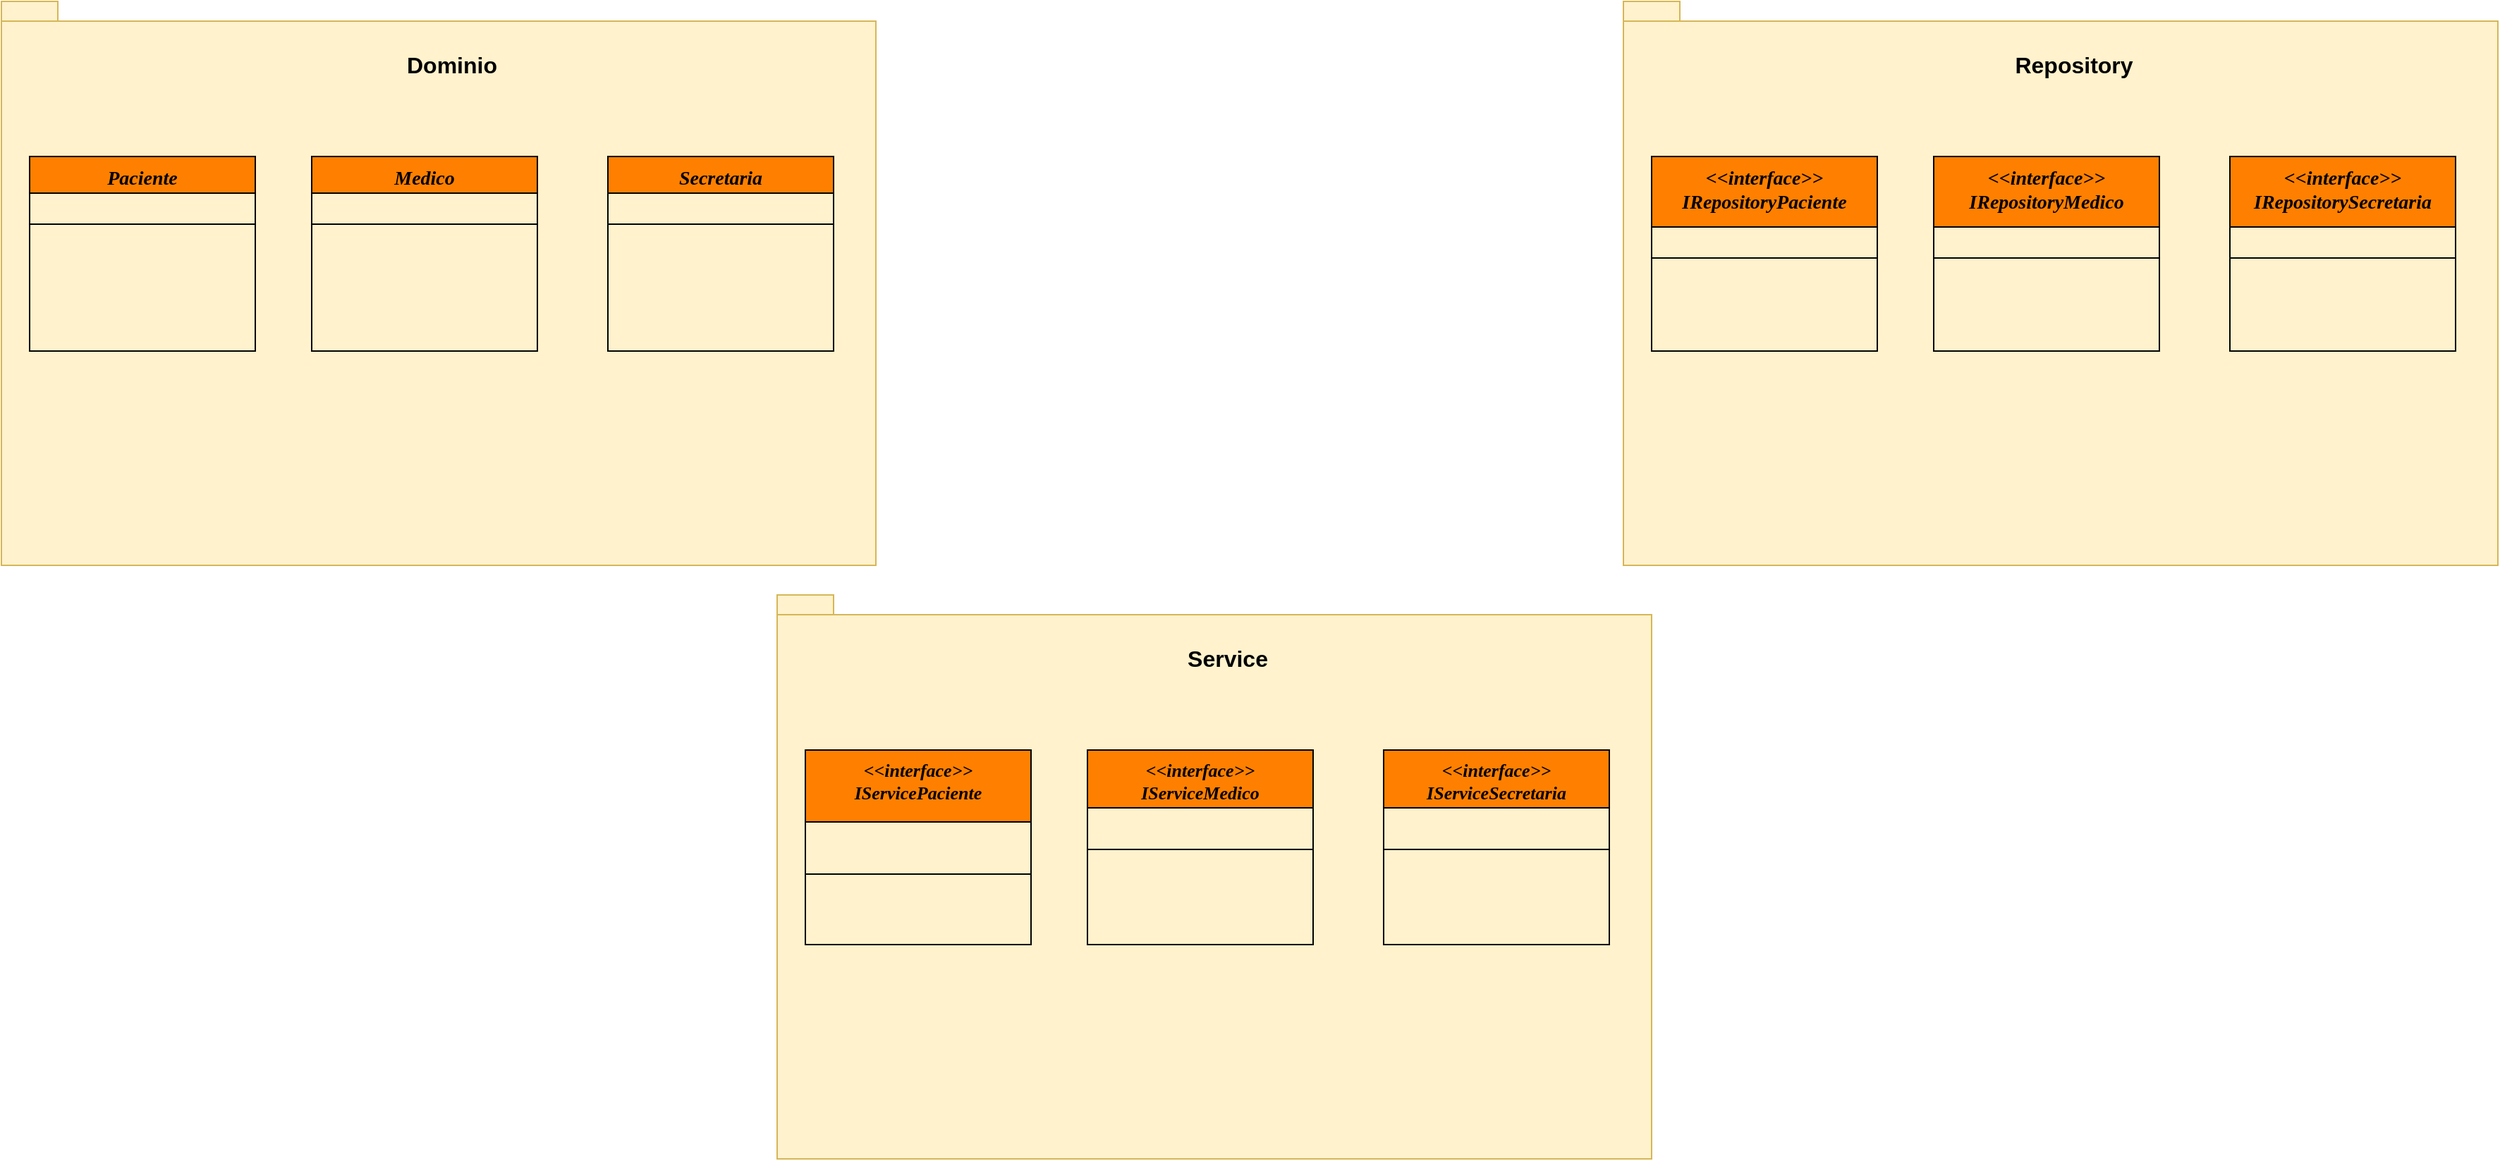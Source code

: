 <mxfile version="20.8.5" type="device"><diagram id="C5RBs43oDa-KdzZeNtuy" name="Page-1"><mxGraphModel dx="2206" dy="1175" grid="1" gridSize="10" guides="1" tooltips="1" connect="1" arrows="1" fold="1" page="1" pageScale="1" pageWidth="827" pageHeight="1169" math="0" shadow="0"><root><mxCell id="WIyWlLk6GJQsqaUBKTNV-0"/><mxCell id="WIyWlLk6GJQsqaUBKTNV-1" parent="WIyWlLk6GJQsqaUBKTNV-0"/><mxCell id="00m_JEEKS784mKchZqJ1-0" value="" style="shape=folder;fontStyle=1;spacingTop=10;tabWidth=40;tabHeight=14;tabPosition=left;html=1;fillColor=#fff2cc;strokeColor=#d6b656;" vertex="1" parent="WIyWlLk6GJQsqaUBKTNV-1"><mxGeometry x="160" y="219" width="620" height="400" as="geometry"/></mxCell><mxCell id="zkfFHV4jXpPFQw0GAbJ--0" value="Paciente" style="swimlane;fontStyle=3;align=center;verticalAlign=top;childLayout=stackLayout;horizontal=1;startSize=26;horizontalStack=0;resizeParent=1;resizeLast=0;collapsible=1;marginBottom=0;rounded=0;shadow=0;strokeWidth=1;fillColor=#FF8000;strokeColor=#000000;fontFamily=Tahoma;fontSize=14;" parent="WIyWlLk6GJQsqaUBKTNV-1" vertex="1"><mxGeometry x="180" y="329" width="160" height="138" as="geometry"><mxRectangle x="230" y="140" width="160" height="26" as="alternateBounds"/></mxGeometry></mxCell><mxCell id="zkfFHV4jXpPFQw0GAbJ--4" value="" style="line;html=1;strokeWidth=1;align=left;verticalAlign=middle;spacingTop=-1;spacingLeft=3;spacingRight=3;rotatable=0;labelPosition=right;points=[];portConstraint=eastwest;" parent="zkfFHV4jXpPFQw0GAbJ--0" vertex="1"><mxGeometry y="26" width="160" height="44" as="geometry"/></mxCell><mxCell id="00m_JEEKS784mKchZqJ1-1" value="Dominio" style="text;html=1;align=center;verticalAlign=middle;resizable=0;points=[];autosize=1;strokeColor=none;fillColor=none;fontStyle=1;fontSize=16;" vertex="1" parent="WIyWlLk6GJQsqaUBKTNV-1"><mxGeometry x="434" y="249" width="90" height="30" as="geometry"/></mxCell><mxCell id="00m_JEEKS784mKchZqJ1-2" value="Medico" style="swimlane;fontStyle=3;align=center;verticalAlign=top;childLayout=stackLayout;horizontal=1;startSize=26;horizontalStack=0;resizeParent=1;resizeLast=0;collapsible=1;marginBottom=0;rounded=0;shadow=0;strokeWidth=1;fillColor=#FF8000;strokeColor=#000000;fontFamily=Tahoma;fontSize=14;" vertex="1" parent="WIyWlLk6GJQsqaUBKTNV-1"><mxGeometry x="380" y="329" width="160" height="138" as="geometry"><mxRectangle x="230" y="140" width="160" height="26" as="alternateBounds"/></mxGeometry></mxCell><mxCell id="00m_JEEKS784mKchZqJ1-3" value="" style="line;html=1;strokeWidth=1;align=left;verticalAlign=middle;spacingTop=-1;spacingLeft=3;spacingRight=3;rotatable=0;labelPosition=right;points=[];portConstraint=eastwest;" vertex="1" parent="00m_JEEKS784mKchZqJ1-2"><mxGeometry y="26" width="160" height="44" as="geometry"/></mxCell><mxCell id="00m_JEEKS784mKchZqJ1-4" value="Secretaria" style="swimlane;fontStyle=3;align=center;verticalAlign=top;childLayout=stackLayout;horizontal=1;startSize=26;horizontalStack=0;resizeParent=1;resizeLast=0;collapsible=1;marginBottom=0;rounded=0;shadow=0;strokeWidth=1;fillColor=#FF8000;strokeColor=#000000;fontFamily=Tahoma;fontSize=14;" vertex="1" parent="WIyWlLk6GJQsqaUBKTNV-1"><mxGeometry x="590" y="329" width="160" height="138" as="geometry"><mxRectangle x="230" y="140" width="160" height="26" as="alternateBounds"/></mxGeometry></mxCell><mxCell id="00m_JEEKS784mKchZqJ1-5" value="" style="line;html=1;strokeWidth=1;align=left;verticalAlign=middle;spacingTop=-1;spacingLeft=3;spacingRight=3;rotatable=0;labelPosition=right;points=[];portConstraint=eastwest;" vertex="1" parent="00m_JEEKS784mKchZqJ1-4"><mxGeometry y="26" width="160" height="44" as="geometry"/></mxCell><mxCell id="00m_JEEKS784mKchZqJ1-6" value="" style="shape=folder;fontStyle=1;spacingTop=10;tabWidth=40;tabHeight=14;tabPosition=left;html=1;fillColor=#fff2cc;strokeColor=#d6b656;" vertex="1" parent="WIyWlLk6GJQsqaUBKTNV-1"><mxGeometry x="710" y="640" width="620" height="400" as="geometry"/></mxCell><mxCell id="00m_JEEKS784mKchZqJ1-7" value="&lt;&lt;interface&gt;&gt;&#10;IServicePaciente" style="swimlane;fontStyle=3;align=center;verticalAlign=top;childLayout=stackLayout;horizontal=1;startSize=51;horizontalStack=0;resizeParent=1;resizeLast=0;collapsible=1;marginBottom=0;rounded=0;shadow=0;strokeWidth=1;fillColor=#FF8000;strokeColor=#000000;fontFamily=Tahoma;fontSize=13;" vertex="1" parent="WIyWlLk6GJQsqaUBKTNV-1"><mxGeometry x="730" y="750" width="160" height="138" as="geometry"><mxRectangle x="230" y="140" width="160" height="26" as="alternateBounds"/></mxGeometry></mxCell><mxCell id="00m_JEEKS784mKchZqJ1-8" value="" style="line;html=1;strokeWidth=1;align=left;verticalAlign=middle;spacingTop=-1;spacingLeft=3;spacingRight=3;rotatable=0;labelPosition=right;points=[];portConstraint=eastwest;" vertex="1" parent="00m_JEEKS784mKchZqJ1-7"><mxGeometry y="51" width="160" height="74" as="geometry"/></mxCell><mxCell id="00m_JEEKS784mKchZqJ1-9" value="Service" style="text;html=1;align=center;verticalAlign=middle;resizable=0;points=[];autosize=1;strokeColor=none;fillColor=none;fontStyle=1;fontSize=16;" vertex="1" parent="WIyWlLk6GJQsqaUBKTNV-1"><mxGeometry x="989" y="670" width="80" height="30" as="geometry"/></mxCell><mxCell id="00m_JEEKS784mKchZqJ1-10" value="&lt;&lt;interface&gt;&gt;&#10;IServiceMedico" style="swimlane;fontStyle=3;align=center;verticalAlign=top;childLayout=stackLayout;horizontal=1;startSize=41;horizontalStack=0;resizeParent=1;resizeLast=0;collapsible=1;marginBottom=0;rounded=0;shadow=0;strokeWidth=1;fillColor=#FF8000;strokeColor=#000000;fontFamily=Tahoma;fontSize=13;" vertex="1" parent="WIyWlLk6GJQsqaUBKTNV-1"><mxGeometry x="930" y="750" width="160" height="138" as="geometry"><mxRectangle x="230" y="140" width="160" height="26" as="alternateBounds"/></mxGeometry></mxCell><mxCell id="00m_JEEKS784mKchZqJ1-11" value="" style="line;html=1;strokeWidth=1;align=left;verticalAlign=middle;spacingTop=-1;spacingLeft=3;spacingRight=3;rotatable=0;labelPosition=right;points=[];portConstraint=eastwest;" vertex="1" parent="00m_JEEKS784mKchZqJ1-10"><mxGeometry y="41" width="160" height="59" as="geometry"/></mxCell><mxCell id="00m_JEEKS784mKchZqJ1-12" value="&lt;&lt;interface&gt;&gt;&#10;IServiceSecretaria" style="swimlane;fontStyle=3;align=center;verticalAlign=top;childLayout=stackLayout;horizontal=1;startSize=41;horizontalStack=0;resizeParent=1;resizeLast=0;collapsible=1;marginBottom=0;rounded=0;shadow=0;strokeWidth=1;fillColor=#FF8000;strokeColor=#000000;fontFamily=Tahoma;fontSize=13;" vertex="1" parent="WIyWlLk6GJQsqaUBKTNV-1"><mxGeometry x="1140" y="750" width="160" height="138" as="geometry"><mxRectangle x="230" y="140" width="160" height="26" as="alternateBounds"/></mxGeometry></mxCell><mxCell id="00m_JEEKS784mKchZqJ1-13" value="" style="line;html=1;strokeWidth=1;align=left;verticalAlign=middle;spacingTop=-1;spacingLeft=3;spacingRight=3;rotatable=0;labelPosition=right;points=[];portConstraint=eastwest;" vertex="1" parent="00m_JEEKS784mKchZqJ1-12"><mxGeometry y="41" width="160" height="59" as="geometry"/></mxCell><mxCell id="00m_JEEKS784mKchZqJ1-14" value="" style="shape=folder;fontStyle=1;spacingTop=10;tabWidth=40;tabHeight=14;tabPosition=left;html=1;fillColor=#fff2cc;strokeColor=#d6b656;" vertex="1" parent="WIyWlLk6GJQsqaUBKTNV-1"><mxGeometry x="1310" y="219" width="620" height="400" as="geometry"/></mxCell><mxCell id="00m_JEEKS784mKchZqJ1-15" value="&lt;&lt;interface&gt;&gt;&#10;IRepositoryPaciente" style="swimlane;fontStyle=3;align=center;verticalAlign=top;childLayout=stackLayout;horizontal=1;startSize=50;horizontalStack=0;resizeParent=1;resizeLast=0;collapsible=1;marginBottom=0;rounded=0;shadow=0;strokeWidth=1;fillColor=#FF8000;strokeColor=#000000;fontFamily=Tahoma;fontSize=14;" vertex="1" parent="WIyWlLk6GJQsqaUBKTNV-1"><mxGeometry x="1330" y="329" width="160" height="138" as="geometry"><mxRectangle x="230" y="140" width="160" height="26" as="alternateBounds"/></mxGeometry></mxCell><mxCell id="00m_JEEKS784mKchZqJ1-16" value="" style="line;html=1;strokeWidth=1;align=left;verticalAlign=middle;spacingTop=-1;spacingLeft=3;spacingRight=3;rotatable=0;labelPosition=right;points=[];portConstraint=eastwest;" vertex="1" parent="00m_JEEKS784mKchZqJ1-15"><mxGeometry y="50" width="160" height="44" as="geometry"/></mxCell><mxCell id="00m_JEEKS784mKchZqJ1-17" value="Repository" style="text;html=1;align=center;verticalAlign=middle;resizable=0;points=[];autosize=1;strokeColor=none;fillColor=none;fontStyle=1;fontSize=16;" vertex="1" parent="WIyWlLk6GJQsqaUBKTNV-1"><mxGeometry x="1574" y="249" width="110" height="30" as="geometry"/></mxCell><mxCell id="00m_JEEKS784mKchZqJ1-18" value="&lt;&lt;interface&gt;&gt;&#10;IRepositoryMedico" style="swimlane;fontStyle=3;align=center;verticalAlign=top;childLayout=stackLayout;horizontal=1;startSize=50;horizontalStack=0;resizeParent=1;resizeLast=0;collapsible=1;marginBottom=0;rounded=0;shadow=0;strokeWidth=1;fillColor=#FF8000;strokeColor=#000000;fontFamily=Tahoma;fontSize=14;" vertex="1" parent="WIyWlLk6GJQsqaUBKTNV-1"><mxGeometry x="1530" y="329" width="160" height="138" as="geometry"><mxRectangle x="230" y="140" width="160" height="26" as="alternateBounds"/></mxGeometry></mxCell><mxCell id="00m_JEEKS784mKchZqJ1-19" value="" style="line;html=1;strokeWidth=1;align=left;verticalAlign=middle;spacingTop=-1;spacingLeft=3;spacingRight=3;rotatable=0;labelPosition=right;points=[];portConstraint=eastwest;" vertex="1" parent="00m_JEEKS784mKchZqJ1-18"><mxGeometry y="50" width="160" height="44" as="geometry"/></mxCell><mxCell id="00m_JEEKS784mKchZqJ1-20" value="&lt;&lt;interface&gt;&gt;&#10;IRepositorySecretaria" style="swimlane;fontStyle=3;align=center;verticalAlign=top;childLayout=stackLayout;horizontal=1;startSize=50;horizontalStack=0;resizeParent=1;resizeLast=0;collapsible=1;marginBottom=0;rounded=0;shadow=0;strokeWidth=1;fillColor=#FF8000;strokeColor=#000000;fontFamily=Tahoma;fontSize=14;" vertex="1" parent="WIyWlLk6GJQsqaUBKTNV-1"><mxGeometry x="1740" y="329" width="160" height="138" as="geometry"><mxRectangle x="230" y="140" width="160" height="26" as="alternateBounds"/></mxGeometry></mxCell><mxCell id="00m_JEEKS784mKchZqJ1-21" value="" style="line;html=1;strokeWidth=1;align=left;verticalAlign=middle;spacingTop=-1;spacingLeft=3;spacingRight=3;rotatable=0;labelPosition=right;points=[];portConstraint=eastwest;" vertex="1" parent="00m_JEEKS784mKchZqJ1-20"><mxGeometry y="50" width="160" height="44" as="geometry"/></mxCell></root></mxGraphModel></diagram></mxfile>